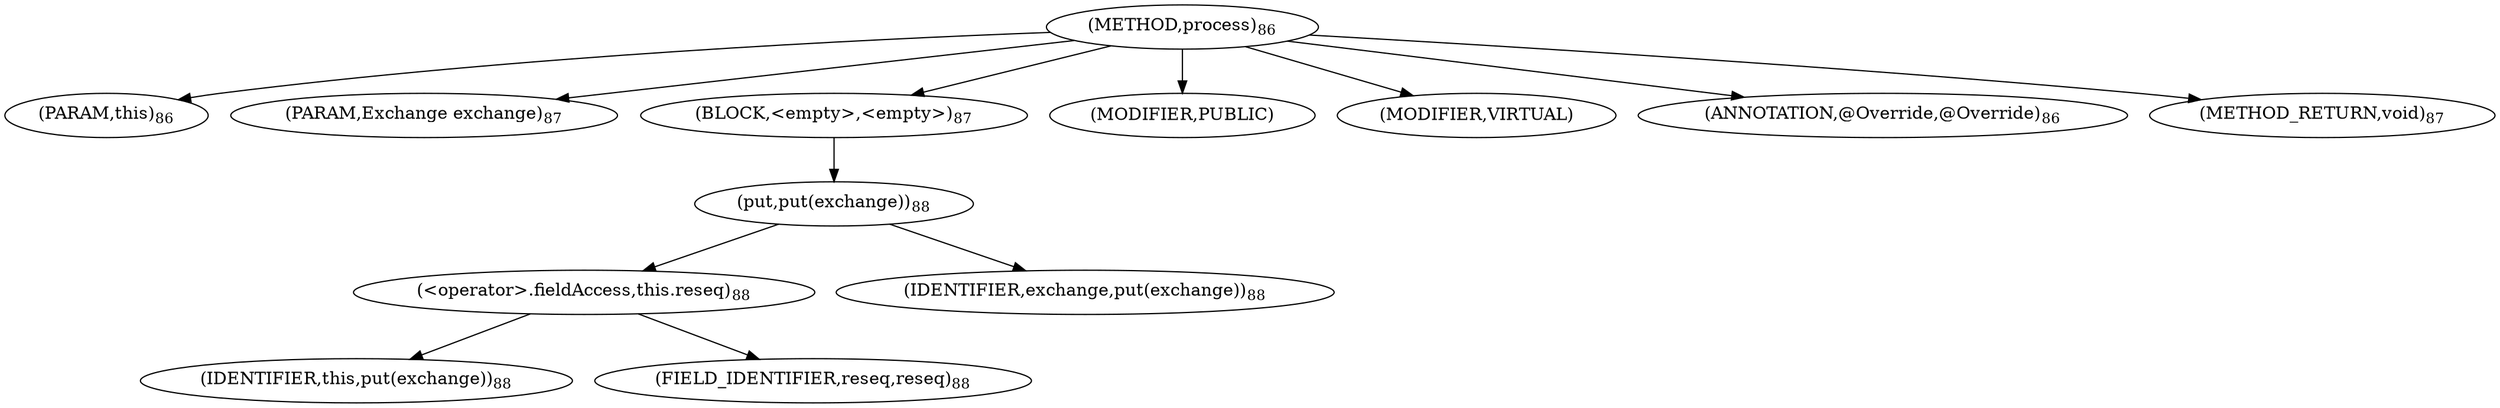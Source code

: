 digraph "process" {  
"112" [label = <(METHOD,process)<SUB>86</SUB>> ]
"113" [label = <(PARAM,this)<SUB>86</SUB>> ]
"114" [label = <(PARAM,Exchange exchange)<SUB>87</SUB>> ]
"115" [label = <(BLOCK,&lt;empty&gt;,&lt;empty&gt;)<SUB>87</SUB>> ]
"116" [label = <(put,put(exchange))<SUB>88</SUB>> ]
"117" [label = <(&lt;operator&gt;.fieldAccess,this.reseq)<SUB>88</SUB>> ]
"118" [label = <(IDENTIFIER,this,put(exchange))<SUB>88</SUB>> ]
"119" [label = <(FIELD_IDENTIFIER,reseq,reseq)<SUB>88</SUB>> ]
"120" [label = <(IDENTIFIER,exchange,put(exchange))<SUB>88</SUB>> ]
"121" [label = <(MODIFIER,PUBLIC)> ]
"122" [label = <(MODIFIER,VIRTUAL)> ]
"123" [label = <(ANNOTATION,@Override,@Override)<SUB>86</SUB>> ]
"124" [label = <(METHOD_RETURN,void)<SUB>87</SUB>> ]
  "112" -> "113" 
  "112" -> "114" 
  "112" -> "115" 
  "112" -> "121" 
  "112" -> "122" 
  "112" -> "123" 
  "112" -> "124" 
  "115" -> "116" 
  "116" -> "117" 
  "116" -> "120" 
  "117" -> "118" 
  "117" -> "119" 
}
